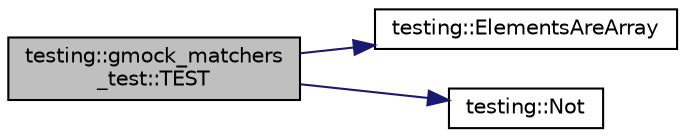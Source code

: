 digraph "testing::gmock_matchers_test::TEST"
{
  edge [fontname="Helvetica",fontsize="10",labelfontname="Helvetica",labelfontsize="10"];
  node [fontname="Helvetica",fontsize="10",shape=record];
  rankdir="LR";
  Node1753 [label="testing::gmock_matchers\l_test::TEST",height=0.2,width=0.4,color="black", fillcolor="grey75", style="filled", fontcolor="black"];
  Node1753 -> Node1754 [color="midnightblue",fontsize="10",style="solid",fontname="Helvetica"];
  Node1754 [label="testing::ElementsAreArray",height=0.2,width=0.4,color="black", fillcolor="white", style="filled",URL="$d0/d75/namespacetesting.html#ae2eee06e7ddbf5f5372fd24372e9703f"];
  Node1753 -> Node1755 [color="midnightblue",fontsize="10",style="solid",fontname="Helvetica"];
  Node1755 [label="testing::Not",height=0.2,width=0.4,color="black", fillcolor="white", style="filled",URL="$d0/d75/namespacetesting.html#a3d7d0dda7e51b13fe2f5aa28e23ed6b6"];
}
